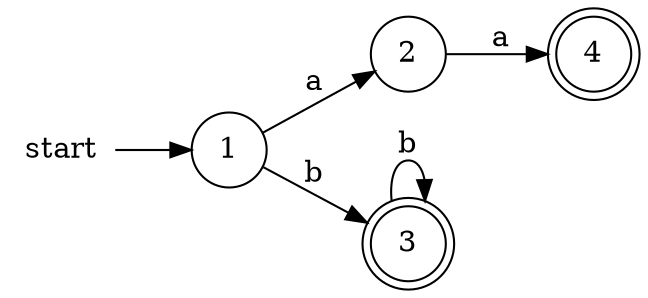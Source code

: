 digraph NFA{
  rankdir=LR;
  node [shape=circle];
  edge [color=black];
	1 -> 2[label=a];
	2 -> 4[label=a];
	1 -> 3[label=b];
	3 -> 3[label=b];
4 [shape=doublecircle];3 [shape=doublecircle];x [label= "start", shape=none,height=.0,width=.0];x -> 1;
}